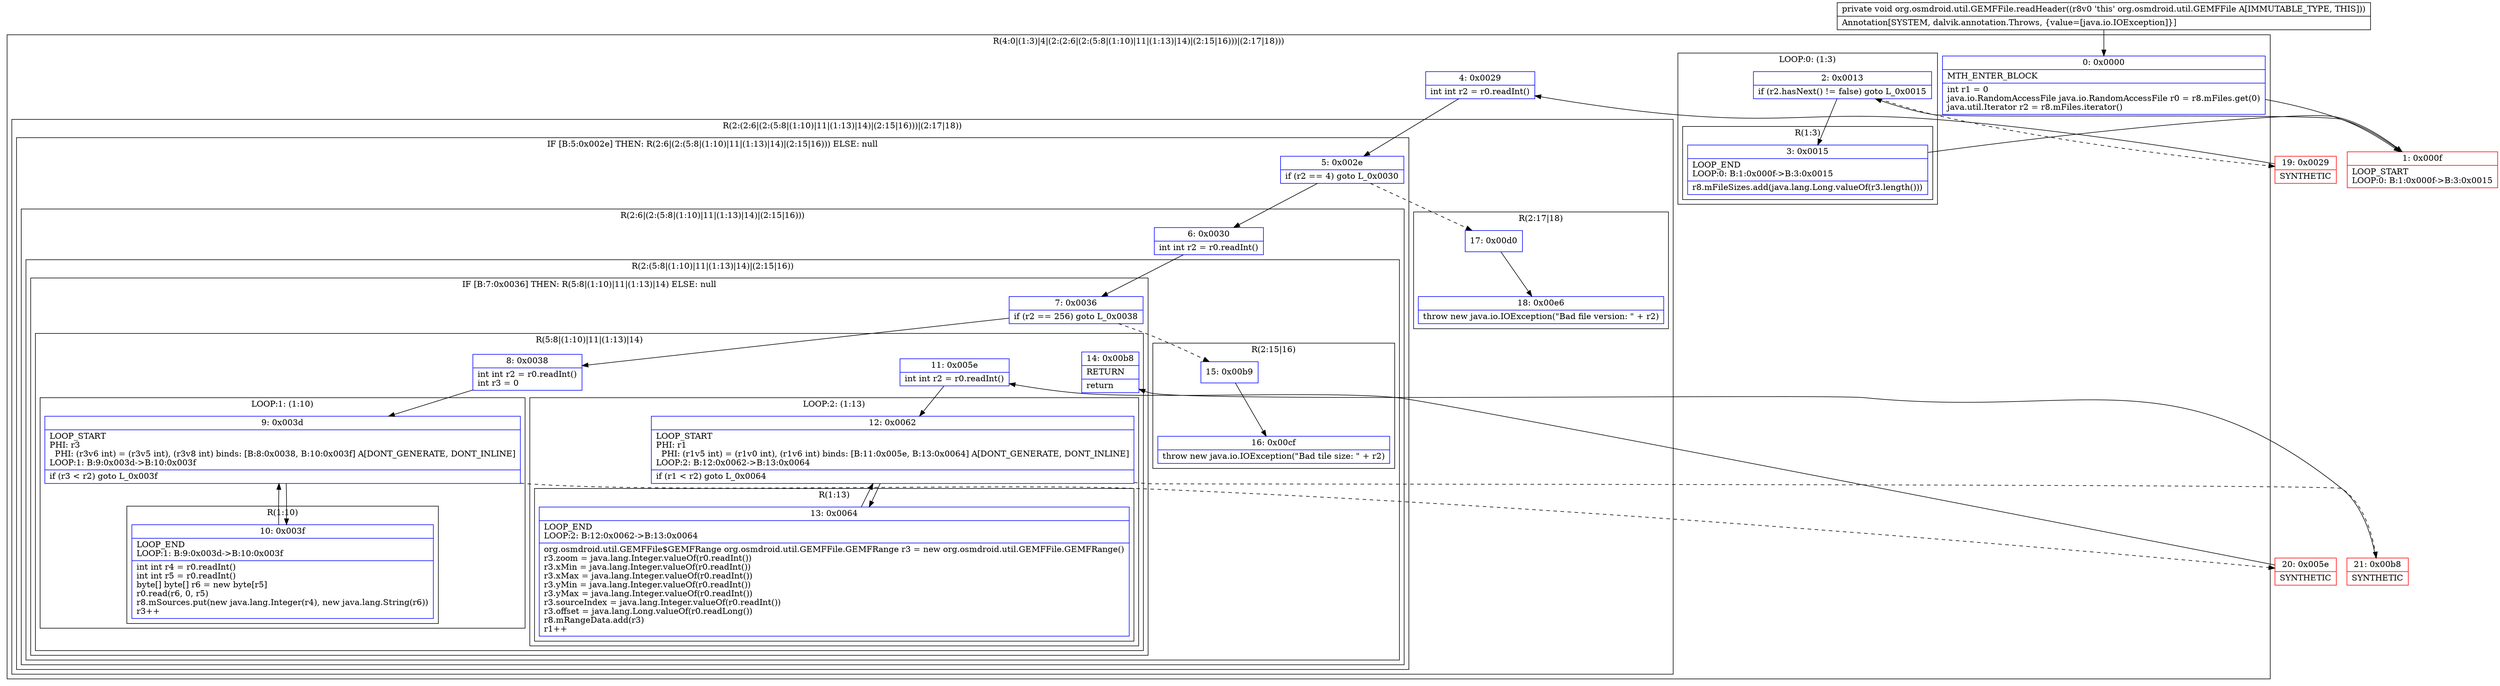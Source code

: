 digraph "CFG fororg.osmdroid.util.GEMFFile.readHeader()V" {
subgraph cluster_Region_1678900460 {
label = "R(4:0|(1:3)|4|(2:(2:6|(2:(5:8|(1:10)|11|(1:13)|14)|(2:15|16)))|(2:17|18)))";
node [shape=record,color=blue];
Node_0 [shape=record,label="{0\:\ 0x0000|MTH_ENTER_BLOCK\l|int r1 = 0\ljava.io.RandomAccessFile java.io.RandomAccessFile r0 = r8.mFiles.get(0)\ljava.util.Iterator r2 = r8.mFiles.iterator()\l}"];
subgraph cluster_LoopRegion_628085799 {
label = "LOOP:0: (1:3)";
node [shape=record,color=blue];
Node_2 [shape=record,label="{2\:\ 0x0013|if (r2.hasNext() != false) goto L_0x0015\l}"];
subgraph cluster_Region_1873560635 {
label = "R(1:3)";
node [shape=record,color=blue];
Node_3 [shape=record,label="{3\:\ 0x0015|LOOP_END\lLOOP:0: B:1:0x000f\-\>B:3:0x0015\l|r8.mFileSizes.add(java.lang.Long.valueOf(r3.length()))\l}"];
}
}
Node_4 [shape=record,label="{4\:\ 0x0029|int int r2 = r0.readInt()\l}"];
subgraph cluster_Region_860135112 {
label = "R(2:(2:6|(2:(5:8|(1:10)|11|(1:13)|14)|(2:15|16)))|(2:17|18))";
node [shape=record,color=blue];
subgraph cluster_IfRegion_2103146304 {
label = "IF [B:5:0x002e] THEN: R(2:6|(2:(5:8|(1:10)|11|(1:13)|14)|(2:15|16))) ELSE: null";
node [shape=record,color=blue];
Node_5 [shape=record,label="{5\:\ 0x002e|if (r2 == 4) goto L_0x0030\l}"];
subgraph cluster_Region_469651376 {
label = "R(2:6|(2:(5:8|(1:10)|11|(1:13)|14)|(2:15|16)))";
node [shape=record,color=blue];
Node_6 [shape=record,label="{6\:\ 0x0030|int int r2 = r0.readInt()\l}"];
subgraph cluster_Region_1873168151 {
label = "R(2:(5:8|(1:10)|11|(1:13)|14)|(2:15|16))";
node [shape=record,color=blue];
subgraph cluster_IfRegion_2106502771 {
label = "IF [B:7:0x0036] THEN: R(5:8|(1:10)|11|(1:13)|14) ELSE: null";
node [shape=record,color=blue];
Node_7 [shape=record,label="{7\:\ 0x0036|if (r2 == 256) goto L_0x0038\l}"];
subgraph cluster_Region_1893938879 {
label = "R(5:8|(1:10)|11|(1:13)|14)";
node [shape=record,color=blue];
Node_8 [shape=record,label="{8\:\ 0x0038|int int r2 = r0.readInt()\lint r3 = 0\l}"];
subgraph cluster_LoopRegion_487883763 {
label = "LOOP:1: (1:10)";
node [shape=record,color=blue];
Node_9 [shape=record,label="{9\:\ 0x003d|LOOP_START\lPHI: r3 \l  PHI: (r3v6 int) = (r3v5 int), (r3v8 int) binds: [B:8:0x0038, B:10:0x003f] A[DONT_GENERATE, DONT_INLINE]\lLOOP:1: B:9:0x003d\-\>B:10:0x003f\l|if (r3 \< r2) goto L_0x003f\l}"];
subgraph cluster_Region_786241748 {
label = "R(1:10)";
node [shape=record,color=blue];
Node_10 [shape=record,label="{10\:\ 0x003f|LOOP_END\lLOOP:1: B:9:0x003d\-\>B:10:0x003f\l|int int r4 = r0.readInt()\lint int r5 = r0.readInt()\lbyte[] byte[] r6 = new byte[r5]\lr0.read(r6, 0, r5)\lr8.mSources.put(new java.lang.Integer(r4), new java.lang.String(r6))\lr3++\l}"];
}
}
Node_11 [shape=record,label="{11\:\ 0x005e|int int r2 = r0.readInt()\l}"];
subgraph cluster_LoopRegion_1369569335 {
label = "LOOP:2: (1:13)";
node [shape=record,color=blue];
Node_12 [shape=record,label="{12\:\ 0x0062|LOOP_START\lPHI: r1 \l  PHI: (r1v5 int) = (r1v0 int), (r1v6 int) binds: [B:11:0x005e, B:13:0x0064] A[DONT_GENERATE, DONT_INLINE]\lLOOP:2: B:12:0x0062\-\>B:13:0x0064\l|if (r1 \< r2) goto L_0x0064\l}"];
subgraph cluster_Region_36323312 {
label = "R(1:13)";
node [shape=record,color=blue];
Node_13 [shape=record,label="{13\:\ 0x0064|LOOP_END\lLOOP:2: B:12:0x0062\-\>B:13:0x0064\l|org.osmdroid.util.GEMFFile$GEMFRange org.osmdroid.util.GEMFFile.GEMFRange r3 = new org.osmdroid.util.GEMFFile.GEMFRange()\lr3.zoom = java.lang.Integer.valueOf(r0.readInt())\lr3.xMin = java.lang.Integer.valueOf(r0.readInt())\lr3.xMax = java.lang.Integer.valueOf(r0.readInt())\lr3.yMin = java.lang.Integer.valueOf(r0.readInt())\lr3.yMax = java.lang.Integer.valueOf(r0.readInt())\lr3.sourceIndex = java.lang.Integer.valueOf(r0.readInt())\lr3.offset = java.lang.Long.valueOf(r0.readLong())\lr8.mRangeData.add(r3)\lr1++\l}"];
}
}
Node_14 [shape=record,label="{14\:\ 0x00b8|RETURN\l|return\l}"];
}
}
subgraph cluster_Region_995295918 {
label = "R(2:15|16)";
node [shape=record,color=blue];
Node_15 [shape=record,label="{15\:\ 0x00b9}"];
Node_16 [shape=record,label="{16\:\ 0x00cf|throw new java.io.IOException(\"Bad tile size: \" + r2)\l}"];
}
}
}
}
subgraph cluster_Region_347157652 {
label = "R(2:17|18)";
node [shape=record,color=blue];
Node_17 [shape=record,label="{17\:\ 0x00d0}"];
Node_18 [shape=record,label="{18\:\ 0x00e6|throw new java.io.IOException(\"Bad file version: \" + r2)\l}"];
}
}
}
Node_1 [shape=record,color=red,label="{1\:\ 0x000f|LOOP_START\lLOOP:0: B:1:0x000f\-\>B:3:0x0015\l}"];
Node_19 [shape=record,color=red,label="{19\:\ 0x0029|SYNTHETIC\l}"];
Node_20 [shape=record,color=red,label="{20\:\ 0x005e|SYNTHETIC\l}"];
Node_21 [shape=record,color=red,label="{21\:\ 0x00b8|SYNTHETIC\l}"];
MethodNode[shape=record,label="{private void org.osmdroid.util.GEMFFile.readHeader((r8v0 'this' org.osmdroid.util.GEMFFile A[IMMUTABLE_TYPE, THIS]))  | Annotation[SYSTEM, dalvik.annotation.Throws, \{value=[java.io.IOException]\}]\l}"];
MethodNode -> Node_0;
Node_0 -> Node_1;
Node_2 -> Node_3;
Node_2 -> Node_19[style=dashed];
Node_3 -> Node_1;
Node_4 -> Node_5;
Node_5 -> Node_6;
Node_5 -> Node_17[style=dashed];
Node_6 -> Node_7;
Node_7 -> Node_8;
Node_7 -> Node_15[style=dashed];
Node_8 -> Node_9;
Node_9 -> Node_10;
Node_9 -> Node_20[style=dashed];
Node_10 -> Node_9;
Node_11 -> Node_12;
Node_12 -> Node_13;
Node_12 -> Node_21[style=dashed];
Node_13 -> Node_12;
Node_15 -> Node_16;
Node_17 -> Node_18;
Node_1 -> Node_2;
Node_19 -> Node_4;
Node_20 -> Node_11;
Node_21 -> Node_14;
}

